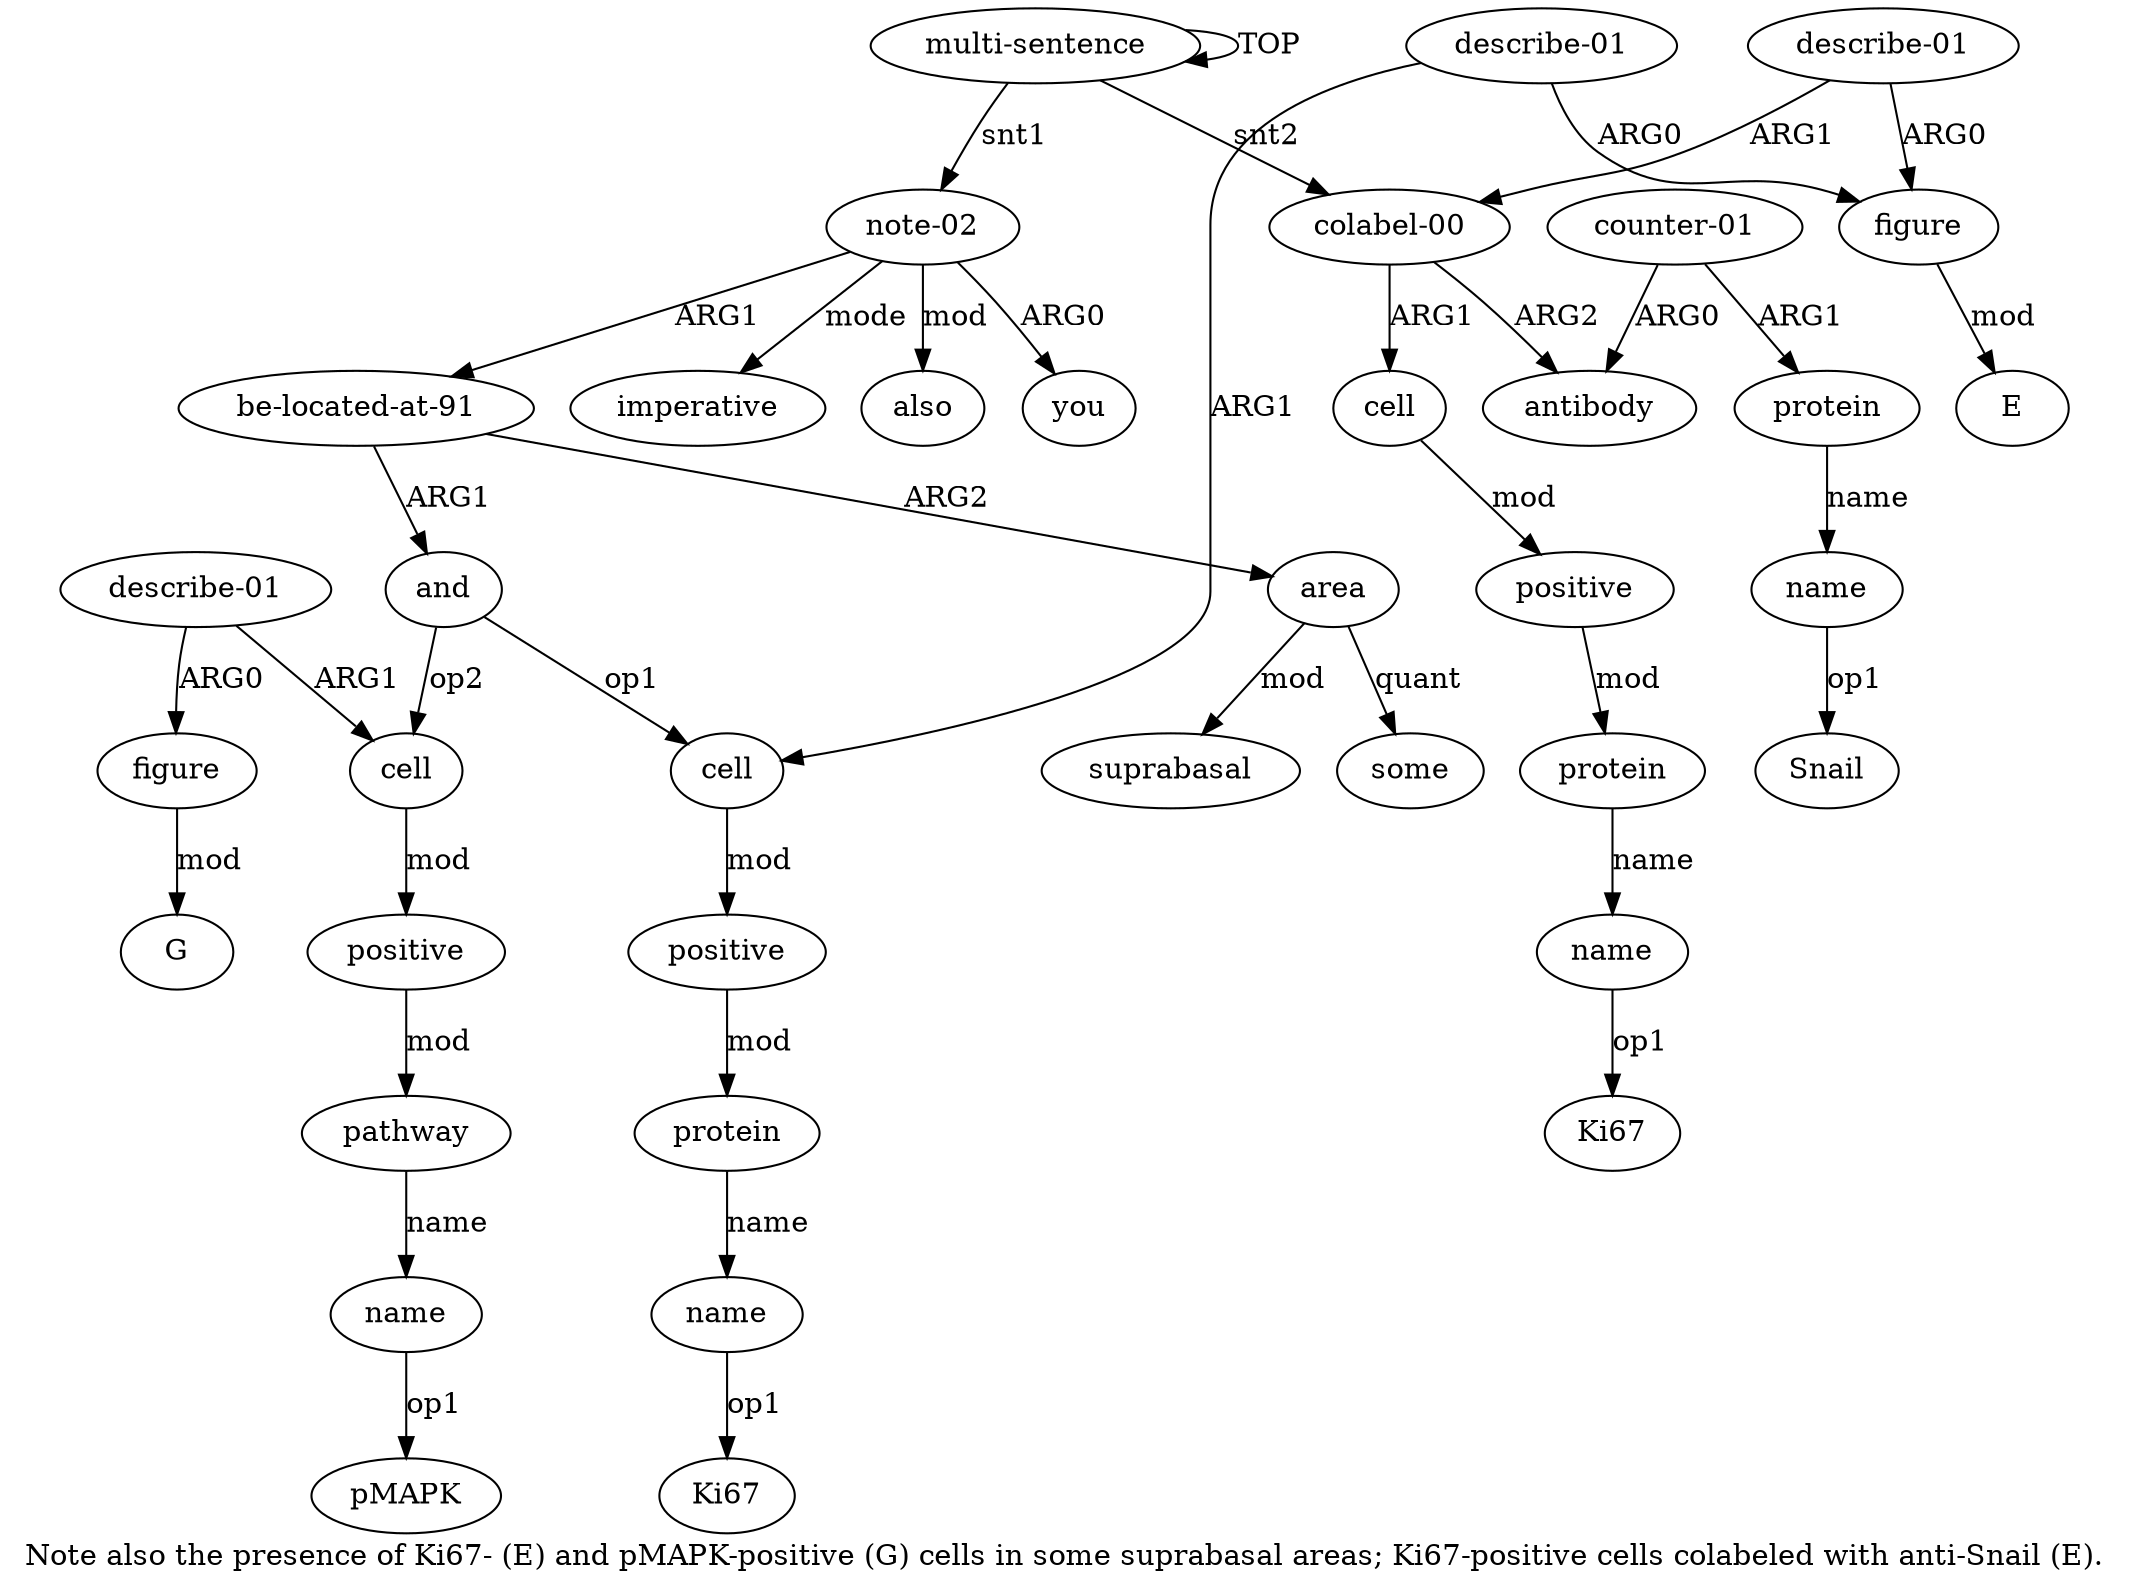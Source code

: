 digraph  {
	graph [label="Note also the presence of Ki67- (E) and pMAPK-positive (G) cells in some suprabasal areas; Ki67-positive cells colabeled with anti-Snail (\
E)."];
	node [label="\N"];
	a20	 [color=black,
		gold_ind=20,
		gold_label=also,
		label=also,
		test_ind=20,
		test_label=also];
	a21	 [color=black,
		gold_ind=21,
		gold_label="colabel-00",
		label="colabel-00",
		test_ind=21,
		test_label="colabel-00"];
	a22	 [color=black,
		gold_ind=22,
		gold_label=cell,
		label=cell,
		test_ind=22,
		test_label=cell];
	a21 -> a22 [key=0,
	color=black,
	gold_label=ARG1,
	label=ARG1,
	test_label=ARG1];
a26 [color=black,
	gold_ind=26,
	gold_label=antibody,
	label=antibody,
	test_ind=26,
	test_label=antibody];
a21 -> a26 [key=0,
color=black,
gold_label=ARG2,
label=ARG2,
test_label=ARG2];
a23 [color=black,
gold_ind=23,
gold_label=positive,
label=positive,
test_ind=23,
test_label=positive];
a22 -> a23 [key=0,
color=black,
gold_label=mod,
label=mod,
test_label=mod];
a24 [color=black,
gold_ind=24,
gold_label=protein,
label=protein,
test_ind=24,
test_label=protein];
a23 -> a24 [key=0,
color=black,
gold_label=mod,
label=mod,
test_label=mod];
a25 [color=black,
gold_ind=25,
gold_label=name,
label=name,
test_ind=25,
test_label=name];
a24 -> a25 [key=0,
color=black,
gold_label=name,
label=name,
test_label=name];
"a25 Ki67" [color=black,
gold_ind=-1,
gold_label=Ki67,
label=Ki67,
test_ind=-1,
test_label=Ki67];
a25 -> "a25 Ki67" [key=0,
color=black,
gold_label=op1,
label=op1,
test_label=op1];
a27 [color=black,
gold_ind=27,
gold_label="counter-01",
label="counter-01",
test_ind=27,
test_label="counter-01"];
a27 -> a26 [key=0,
color=black,
gold_label=ARG0,
label=ARG0,
test_label=ARG0];
a28 [color=black,
gold_ind=28,
gold_label=protein,
label=protein,
test_ind=28,
test_label=protein];
a27 -> a28 [key=0,
color=black,
gold_label=ARG1,
label=ARG1,
test_label=ARG1];
a29 [color=black,
gold_ind=29,
gold_label=name,
label=name,
test_ind=29,
test_label=name];
a28 -> a29 [key=0,
color=black,
gold_label=name,
label=name,
test_label=name];
"a29 Snail" [color=black,
gold_ind=-1,
gold_label=Snail,
label=Snail,
test_ind=-1,
test_label=Snail];
a29 -> "a29 Snail" [key=0,
color=black,
gold_label=op1,
label=op1,
test_label=op1];
"a8 Ki67" [color=black,
gold_ind=-1,
gold_label=Ki67,
label=Ki67,
test_ind=-1,
test_label=Ki67];
a30 [color=black,
gold_ind=30,
gold_label="describe-01",
label="describe-01",
test_ind=30,
test_label="describe-01"];
a30 -> a21 [key=0,
color=black,
gold_label=ARG1,
label=ARG1,
test_label=ARG1];
a10 [color=black,
gold_ind=10,
gold_label=figure,
label=figure,
test_ind=10,
test_label=figure];
a30 -> a10 [key=0,
color=black,
gold_label=ARG0,
label=ARG0,
test_label=ARG0];
"a10 E" [color=black,
gold_ind=-1,
gold_label=E,
label=E,
test_ind=-1,
test_label=E];
a15 [color=black,
gold_ind=15,
gold_label="describe-01",
label="describe-01",
test_ind=15,
test_label="describe-01"];
a16 [color=black,
gold_ind=16,
gold_label=figure,
label=figure,
test_ind=16,
test_label=figure];
a15 -> a16 [key=0,
color=black,
gold_label=ARG0,
label=ARG0,
test_label=ARG0];
a11 [color=black,
gold_ind=11,
gold_label=cell,
label=cell,
test_ind=11,
test_label=cell];
a15 -> a11 [key=0,
color=black,
gold_label=ARG1,
label=ARG1,
test_label=ARG1];
a14 [color=black,
gold_ind=14,
gold_label=name,
label=name,
test_ind=14,
test_label=name];
"a14 pMAPK" [color=black,
gold_ind=-1,
gold_label=pMAPK,
label=pMAPK,
test_ind=-1,
test_label=pMAPK];
a14 -> "a14 pMAPK" [key=0,
color=black,
gold_label=op1,
label=op1,
test_label=op1];
a17 [color=black,
gold_ind=17,
gold_label=area,
label=area,
test_ind=17,
test_label=area];
a19 [color=black,
gold_ind=19,
gold_label=suprabasal,
label=suprabasal,
test_ind=19,
test_label=suprabasal];
a17 -> a19 [key=0,
color=black,
gold_label=mod,
label=mod,
test_label=mod];
a18 [color=black,
gold_ind=18,
gold_label=some,
label=some,
test_ind=18,
test_label=some];
a17 -> a18 [key=0,
color=black,
gold_label=quant,
label=quant,
test_label=quant];
"a16 G" [color=black,
gold_ind=-1,
gold_label=G,
label=G,
test_ind=-1,
test_label=G];
a16 -> "a16 G" [key=0,
color=black,
gold_label=mod,
label=mod,
test_label=mod];
a12 [color=black,
gold_ind=12,
gold_label=positive,
label=positive,
test_ind=12,
test_label=positive];
a11 -> a12 [key=0,
color=black,
gold_label=mod,
label=mod,
test_label=mod];
a10 -> "a10 E" [key=0,
color=black,
gold_label=mod,
label=mod,
test_label=mod];
a13 [color=black,
gold_ind=13,
gold_label=pathway,
label=pathway,
test_ind=13,
test_label=pathway];
a13 -> a14 [key=0,
color=black,
gold_label=name,
label=name,
test_label=name];
a12 -> a13 [key=0,
color=black,
gold_label=mod,
label=mod,
test_label=mod];
a1 [color=black,
gold_ind=1,
gold_label="note-02",
label="note-02",
test_ind=1,
test_label="note-02"];
a1 -> a20 [key=0,
color=black,
gold_label=mod,
label=mod,
test_label=mod];
a3 [color=black,
gold_ind=3,
gold_label="be-located-at-91",
label="be-located-at-91",
test_ind=3,
test_label="be-located-at-91"];
a1 -> a3 [key=0,
color=black,
gold_label=ARG1,
label=ARG1,
test_label=ARG1];
a2 [color=black,
gold_ind=2,
gold_label=you,
label=you,
test_ind=2,
test_label=you];
a1 -> a2 [key=0,
color=black,
gold_label=ARG0,
label=ARG0,
test_label=ARG0];
"a1 imperative" [color=black,
gold_ind=-1,
gold_label=imperative,
label=imperative,
test_ind=-1,
test_label=imperative];
a1 -> "a1 imperative" [key=0,
color=black,
gold_label=mode,
label=mode,
test_label=mode];
a0 [color=black,
gold_ind=0,
gold_label="multi-sentence",
label="multi-sentence",
test_ind=0,
test_label="multi-sentence"];
a0 -> a21 [key=0,
color=black,
gold_label=snt2,
label=snt2,
test_label=snt2];
a0 -> a1 [key=0,
color=black,
gold_label=snt1,
label=snt1,
test_label=snt1];
a0 -> a0 [key=0,
color=black,
gold_label=TOP,
label=TOP,
test_label=TOP];
a3 -> a17 [key=0,
color=black,
gold_label=ARG2,
label=ARG2,
test_label=ARG2];
a4 [color=black,
gold_ind=4,
gold_label=and,
label=and,
test_ind=4,
test_label=and];
a3 -> a4 [key=0,
color=black,
gold_label=ARG1,
label=ARG1,
test_label=ARG1];
a5 [color=black,
gold_ind=5,
gold_label=cell,
label=cell,
test_ind=5,
test_label=cell];
a6 [color=black,
gold_ind=6,
gold_label=positive,
label=positive,
test_ind=6,
test_label=positive];
a5 -> a6 [key=0,
color=black,
gold_label=mod,
label=mod,
test_label=mod];
a4 -> a11 [key=0,
color=black,
gold_label=op2,
label=op2,
test_label=op2];
a4 -> a5 [key=0,
color=black,
gold_label=op1,
label=op1,
test_label=op1];
a7 [color=black,
gold_ind=7,
gold_label=protein,
label=protein,
test_ind=7,
test_label=protein];
a8 [color=black,
gold_ind=8,
gold_label=name,
label=name,
test_ind=8,
test_label=name];
a7 -> a8 [key=0,
color=black,
gold_label=name,
label=name,
test_label=name];
a6 -> a7 [key=0,
color=black,
gold_label=mod,
label=mod,
test_label=mod];
a9 [color=black,
gold_ind=9,
gold_label="describe-01",
label="describe-01",
test_ind=9,
test_label="describe-01"];
a9 -> a10 [key=0,
color=black,
gold_label=ARG0,
label=ARG0,
test_label=ARG0];
a9 -> a5 [key=0,
color=black,
gold_label=ARG1,
label=ARG1,
test_label=ARG1];
a8 -> "a8 Ki67" [key=0,
color=black,
gold_label=op1,
label=op1,
test_label=op1];
}
